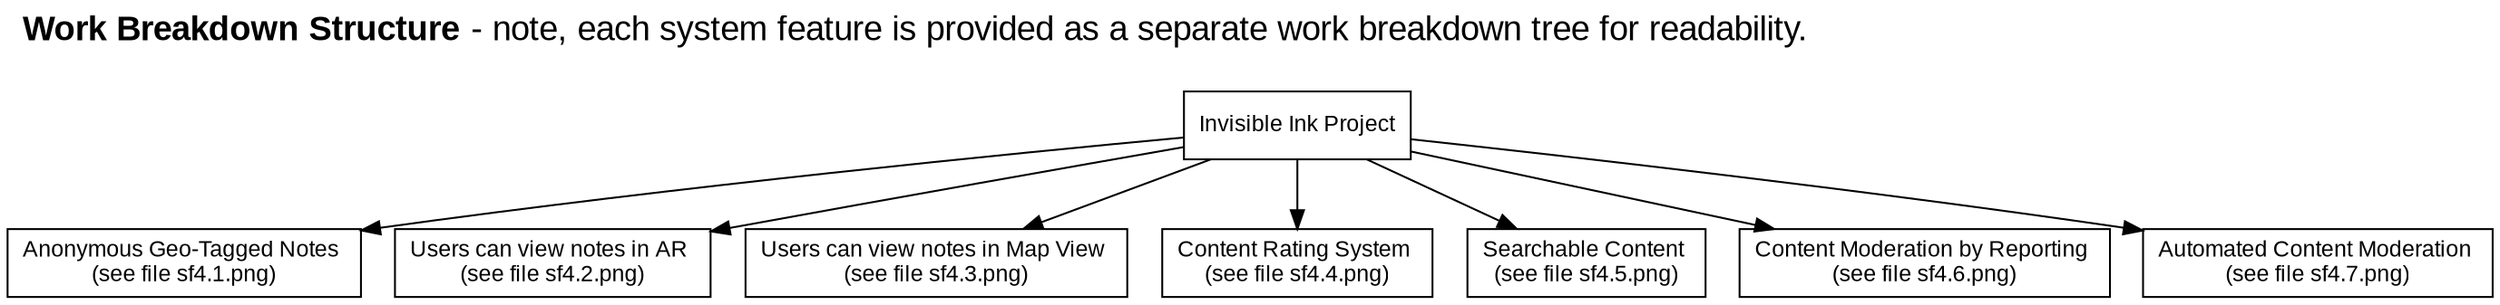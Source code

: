 digraph L {
    label = <<b>Work Breakdown Structure</b> - note, each system feature is provided as a separate work breakdown tree for readability.<br/><br/>>;
    fontsize = 18
    fontname = Arial
    labelloc = "t"
    labeljust = "l"
    rankdir="TB"

    // Project Root
    node [shape=record fontname=Arial fontsize=12]
    0 [label="Invisible Ink Project"]

    1 [label=<Anonymous Geo-Tagged Notes <br/>(see file sf4.1.png)>]
    2 [label=<Users can view notes in AR <br/>(see file sf4.2.png)>]
    3 [label=<Users can view notes in Map View <br/>(see file sf4.3.png)>]
    4 [label=<Content Rating System <br/>(see file sf4.4.png)>]
    5 [label=<Searchable Content <br/>(see file sf4.5.png)>]
    6 [label=<Content Moderation by Reporting <br/>(see file sf4.6.png)>]
    7 [label=<Automated Content Moderation <br/>(see file sf4.7.png)>]

    // System Features
    node [style=filled fillcolor="#FFCCCC"]
    0 -> 1, 2, 3, 4, 5, 6, 7
}
